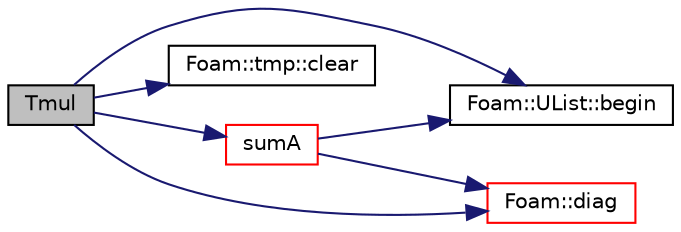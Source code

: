 digraph "Tmul"
{
  bgcolor="transparent";
  edge [fontname="Helvetica",fontsize="10",labelfontname="Helvetica",labelfontsize="10"];
  node [fontname="Helvetica",fontsize="10",shape=record];
  rankdir="LR";
  Node1065 [label="Tmul",height=0.2,width=0.4,color="black", fillcolor="grey75", style="filled", fontcolor="black"];
  Node1065 -> Node1066 [color="midnightblue",fontsize="10",style="solid",fontname="Helvetica"];
  Node1066 [label="Foam::UList::begin",height=0.2,width=0.4,color="black",URL="$a26837.html#a8a0643ef7f391465066f7f07d45ce934",tooltip="Return an iterator to begin traversing the UList. "];
  Node1065 -> Node1067 [color="midnightblue",fontsize="10",style="solid",fontname="Helvetica"];
  Node1067 [label="Foam::tmp::clear",height=0.2,width=0.4,color="black",URL="$a27077.html#adf1d9633e64d0de6a36e0af17ccd8163",tooltip="If object pointer points to valid object: "];
  Node1065 -> Node1068 [color="midnightblue",fontsize="10",style="solid",fontname="Helvetica"];
  Node1068 [label="Foam::diag",height=0.2,width=0.4,color="red",URL="$a21851.html#a8cdb0ba0633c91ed7041368519cd217c"];
  Node1065 -> Node1073 [color="midnightblue",fontsize="10",style="solid",fontname="Helvetica"];
  Node1073 [label="sumA",height=0.2,width=0.4,color="red",URL="$a27929.html#aaf24d45bb7830b9bab7f559b0b3d2c84",tooltip="Sum the coefficients on each row of the matrix. "];
  Node1073 -> Node1066 [color="midnightblue",fontsize="10",style="solid",fontname="Helvetica"];
  Node1073 -> Node1068 [color="midnightblue",fontsize="10",style="solid",fontname="Helvetica"];
}
